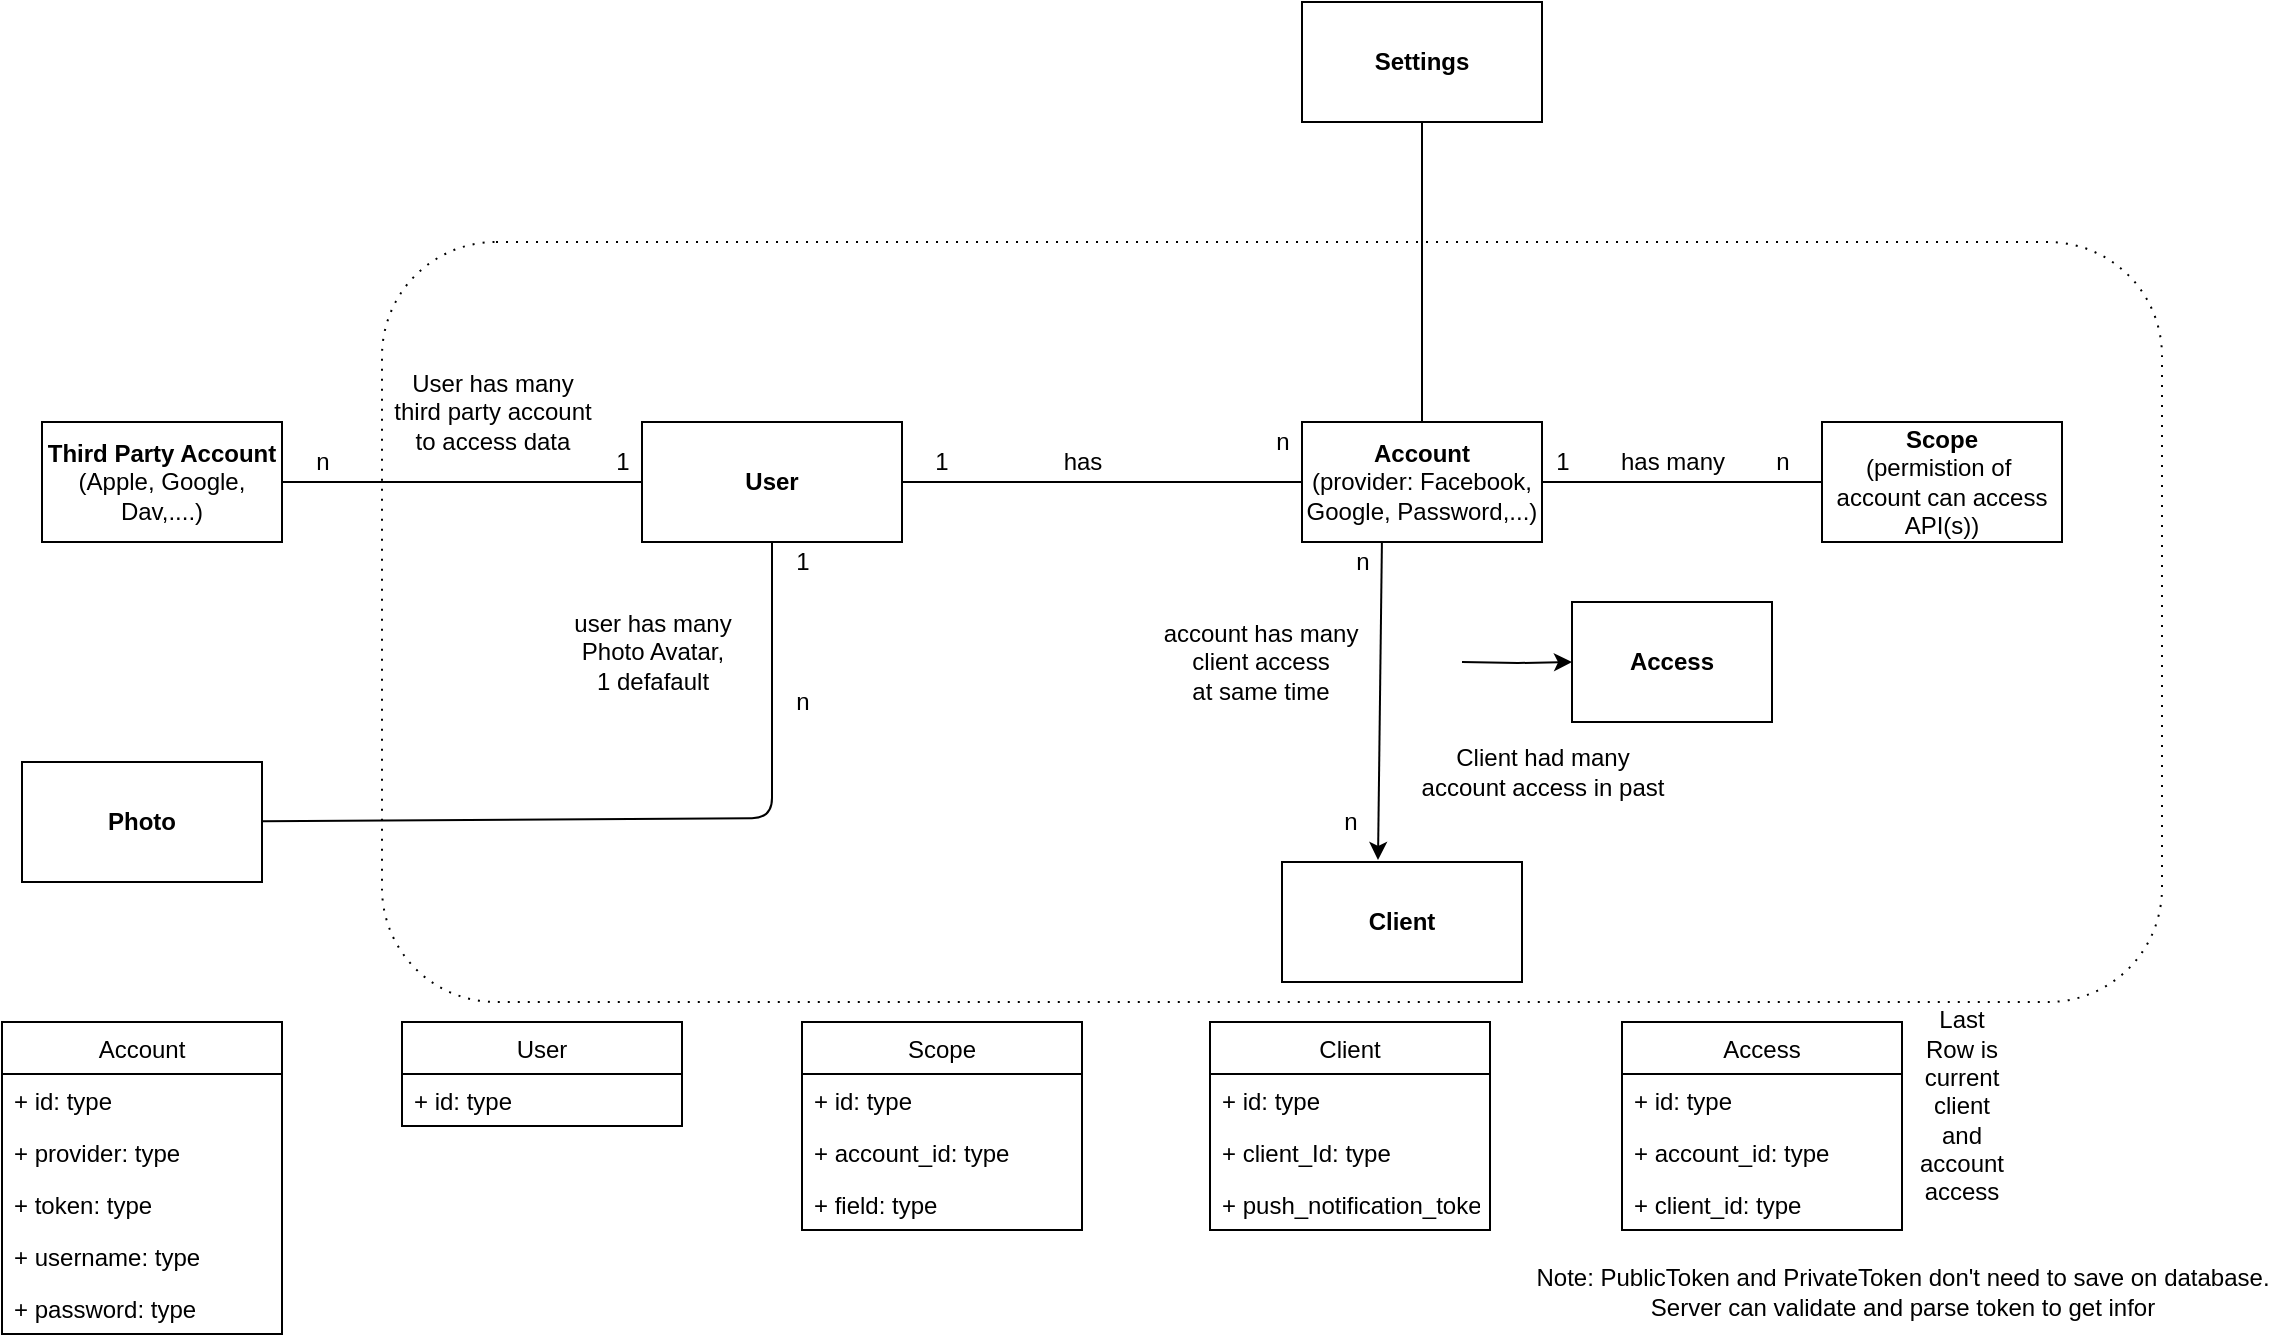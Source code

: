 <mxfile version="14.5.1" type="github">
  <diagram id="_T1tT64jIB99ebHlCavc" name="Page-1">
    <mxGraphModel dx="2253" dy="1963" grid="1" gridSize="10" guides="1" tooltips="1" connect="1" arrows="1" fold="1" page="1" pageScale="1" pageWidth="827" pageHeight="1169" math="0" shadow="0">
      <root>
        <mxCell id="0" />
        <mxCell id="1" parent="0" />
        <mxCell id="5CSSCQRA3icfxaLlaDAI-1" value="" style="shape=ext;rounded=1;html=1;whiteSpace=wrap;dashed=1;dashPattern=1 4;" vertex="1" parent="1">
          <mxGeometry x="-70" y="-10" width="890" height="380" as="geometry" />
        </mxCell>
        <mxCell id="rkbY2PcGUg7K3WNOYg2x-1" value="&lt;b&gt;User&lt;/b&gt;" style="rounded=0;whiteSpace=wrap;html=1;" parent="1" vertex="1">
          <mxGeometry x="60" y="80" width="130" height="60" as="geometry" />
        </mxCell>
        <mxCell id="rkbY2PcGUg7K3WNOYg2x-2" value="&lt;b&gt;Account&lt;/b&gt;&lt;br&gt;(provider: Facebook, Google, Password,...)" style="rounded=0;whiteSpace=wrap;html=1;" parent="1" vertex="1">
          <mxGeometry x="390" y="80" width="120" height="60" as="geometry" />
        </mxCell>
        <mxCell id="rkbY2PcGUg7K3WNOYg2x-4" value="1" style="text;html=1;strokeColor=none;fillColor=none;align=center;verticalAlign=middle;whiteSpace=wrap;rounded=0;" parent="1" vertex="1">
          <mxGeometry x="190" y="90" width="40" height="20" as="geometry" />
        </mxCell>
        <mxCell id="rkbY2PcGUg7K3WNOYg2x-5" value="n" style="text;html=1;align=center;verticalAlign=middle;resizable=0;points=[];autosize=1;" parent="1" vertex="1">
          <mxGeometry x="370" y="80" width="20" height="20" as="geometry" />
        </mxCell>
        <mxCell id="rkbY2PcGUg7K3WNOYg2x-6" value="has" style="text;html=1;align=center;verticalAlign=middle;resizable=0;points=[];autosize=1;" parent="1" vertex="1">
          <mxGeometry x="265" y="90" width="30" height="20" as="geometry" />
        </mxCell>
        <mxCell id="rkbY2PcGUg7K3WNOYg2x-7" value="&lt;b&gt;Client&lt;/b&gt;" style="rounded=0;whiteSpace=wrap;html=1;" parent="1" vertex="1">
          <mxGeometry x="380" y="300" width="120" height="60" as="geometry" />
        </mxCell>
        <mxCell id="rkbY2PcGUg7K3WNOYg2x-22" style="edgeStyle=orthogonalEdgeStyle;rounded=0;orthogonalLoop=1;jettySize=auto;html=1;entryX=0;entryY=0.5;entryDx=0;entryDy=0;" parent="1" target="rkbY2PcGUg7K3WNOYg2x-16" edge="1">
          <mxGeometry relative="1" as="geometry">
            <mxPoint x="620" y="180" as="targetPoint" />
            <mxPoint x="470" y="200" as="sourcePoint" />
          </mxGeometry>
        </mxCell>
        <mxCell id="rkbY2PcGUg7K3WNOYg2x-12" value="" style="endArrow=none;html=1;exitX=0;exitY=1;exitDx=0;exitDy=0;entryX=0;entryY=0.5;entryDx=0;entryDy=0;" parent="1" source="rkbY2PcGUg7K3WNOYg2x-4" target="rkbY2PcGUg7K3WNOYg2x-2" edge="1">
          <mxGeometry width="50" height="50" relative="1" as="geometry">
            <mxPoint x="390" y="410" as="sourcePoint" />
            <mxPoint x="440" y="360" as="targetPoint" />
          </mxGeometry>
        </mxCell>
        <mxCell id="rkbY2PcGUg7K3WNOYg2x-16" value="&lt;b&gt;Access&lt;/b&gt;" style="rounded=0;whiteSpace=wrap;html=1;" parent="1" vertex="1">
          <mxGeometry x="525" y="170" width="100" height="60" as="geometry" />
        </mxCell>
        <mxCell id="rkbY2PcGUg7K3WNOYg2x-17" value="&lt;b&gt;Scope&lt;/b&gt;&lt;br&gt;(permistion of&amp;nbsp; account can access API(s))" style="rounded=0;whiteSpace=wrap;html=1;" parent="1" vertex="1">
          <mxGeometry x="650" y="80" width="120" height="60" as="geometry" />
        </mxCell>
        <mxCell id="rkbY2PcGUg7K3WNOYg2x-18" value="" style="endArrow=none;html=1;entryX=0;entryY=0.5;entryDx=0;entryDy=0;exitX=1;exitY=0.5;exitDx=0;exitDy=0;" parent="1" source="rkbY2PcGUg7K3WNOYg2x-2" target="rkbY2PcGUg7K3WNOYg2x-17" edge="1">
          <mxGeometry width="50" height="50" relative="1" as="geometry">
            <mxPoint x="390" y="410" as="sourcePoint" />
            <mxPoint x="440" y="360" as="targetPoint" />
          </mxGeometry>
        </mxCell>
        <mxCell id="rkbY2PcGUg7K3WNOYg2x-19" value="1" style="text;html=1;align=center;verticalAlign=middle;resizable=0;points=[];autosize=1;" parent="1" vertex="1">
          <mxGeometry x="510" y="90" width="20" height="20" as="geometry" />
        </mxCell>
        <mxCell id="rkbY2PcGUg7K3WNOYg2x-20" value="n" style="text;html=1;align=center;verticalAlign=middle;resizable=0;points=[];autosize=1;" parent="1" vertex="1">
          <mxGeometry x="620" y="90" width="20" height="20" as="geometry" />
        </mxCell>
        <mxCell id="rkbY2PcGUg7K3WNOYg2x-21" value="has many" style="text;html=1;align=center;verticalAlign=middle;resizable=0;points=[];autosize=1;" parent="1" vertex="1">
          <mxGeometry x="540" y="90" width="70" height="20" as="geometry" />
        </mxCell>
        <mxCell id="rkbY2PcGUg7K3WNOYg2x-24" value="" style="endArrow=classic;html=1;exitX=0.333;exitY=1;exitDx=0;exitDy=0;exitPerimeter=0;entryX=0.4;entryY=-0.017;entryDx=0;entryDy=0;entryPerimeter=0;" parent="1" source="rkbY2PcGUg7K3WNOYg2x-2" target="rkbY2PcGUg7K3WNOYg2x-7" edge="1">
          <mxGeometry width="50" height="50" relative="1" as="geometry">
            <mxPoint x="430" y="150" as="sourcePoint" />
            <mxPoint x="432" y="239" as="targetPoint" />
          </mxGeometry>
        </mxCell>
        <mxCell id="rkbY2PcGUg7K3WNOYg2x-26" value="n" style="text;html=1;align=center;verticalAlign=middle;resizable=0;points=[];autosize=1;" parent="1" vertex="1">
          <mxGeometry x="410" y="140" width="20" height="20" as="geometry" />
        </mxCell>
        <mxCell id="rkbY2PcGUg7K3WNOYg2x-27" value="n" style="text;html=1;align=center;verticalAlign=middle;resizable=0;points=[];autosize=1;" parent="1" vertex="1">
          <mxGeometry x="404" y="270" width="20" height="20" as="geometry" />
        </mxCell>
        <mxCell id="rkbY2PcGUg7K3WNOYg2x-28" value="account has many &lt;br&gt;client access &lt;br&gt;at same time" style="text;html=1;align=center;verticalAlign=middle;resizable=0;points=[];autosize=1;" parent="1" vertex="1">
          <mxGeometry x="314" y="175" width="110" height="50" as="geometry" />
        </mxCell>
        <mxCell id="rkbY2PcGUg7K3WNOYg2x-30" value="&lt;b&gt;Photo&lt;/b&gt;" style="rounded=0;whiteSpace=wrap;html=1;" parent="1" vertex="1">
          <mxGeometry x="-250" y="250" width="120" height="60" as="geometry" />
        </mxCell>
        <mxCell id="rkbY2PcGUg7K3WNOYg2x-31" value="" style="endArrow=none;html=1;exitX=0.5;exitY=1;exitDx=0;exitDy=0;" parent="1" source="rkbY2PcGUg7K3WNOYg2x-1" target="rkbY2PcGUg7K3WNOYg2x-30" edge="1">
          <mxGeometry width="50" height="50" relative="1" as="geometry">
            <mxPoint x="390" y="400" as="sourcePoint" />
            <mxPoint x="440" y="350" as="targetPoint" />
            <Array as="points">
              <mxPoint x="125" y="278" />
            </Array>
          </mxGeometry>
        </mxCell>
        <mxCell id="rkbY2PcGUg7K3WNOYg2x-32" value="user has many &lt;br&gt;Photo Avatar, &lt;br&gt;1 defafault" style="text;html=1;align=center;verticalAlign=middle;resizable=0;points=[];autosize=1;" parent="1" vertex="1">
          <mxGeometry x="20" y="170" width="90" height="50" as="geometry" />
        </mxCell>
        <mxCell id="rkbY2PcGUg7K3WNOYg2x-33" value="1" style="text;html=1;align=center;verticalAlign=middle;resizable=0;points=[];autosize=1;" parent="1" vertex="1">
          <mxGeometry x="130" y="140" width="20" height="20" as="geometry" />
        </mxCell>
        <mxCell id="rkbY2PcGUg7K3WNOYg2x-34" value="n" style="text;html=1;align=center;verticalAlign=middle;resizable=0;points=[];autosize=1;" parent="1" vertex="1">
          <mxGeometry x="130" y="210" width="20" height="20" as="geometry" />
        </mxCell>
        <mxCell id="rkbY2PcGUg7K3WNOYg2x-37" value="&lt;b&gt;Third Party Account&lt;/b&gt;&lt;br&gt;(Apple, Google, Dav,....)" style="rounded=0;whiteSpace=wrap;html=1;" parent="1" vertex="1">
          <mxGeometry x="-240" y="80" width="120" height="60" as="geometry" />
        </mxCell>
        <mxCell id="rkbY2PcGUg7K3WNOYg2x-38" value="&lt;b&gt;Settings&lt;/b&gt;" style="rounded=0;whiteSpace=wrap;html=1;" parent="1" vertex="1">
          <mxGeometry x="390" y="-130" width="120" height="60" as="geometry" />
        </mxCell>
        <mxCell id="rkbY2PcGUg7K3WNOYg2x-39" value="" style="endArrow=none;html=1;entryX=0.5;entryY=1;entryDx=0;entryDy=0;exitX=0.5;exitY=0;exitDx=0;exitDy=0;" parent="1" source="rkbY2PcGUg7K3WNOYg2x-2" target="rkbY2PcGUg7K3WNOYg2x-38" edge="1">
          <mxGeometry width="50" height="50" relative="1" as="geometry">
            <mxPoint x="390" y="400" as="sourcePoint" />
            <mxPoint x="440" y="350" as="targetPoint" />
          </mxGeometry>
        </mxCell>
        <mxCell id="rkbY2PcGUg7K3WNOYg2x-40" value="" style="endArrow=none;html=1;exitX=1;exitY=0.5;exitDx=0;exitDy=0;entryX=0;entryY=0.5;entryDx=0;entryDy=0;" parent="1" source="rkbY2PcGUg7K3WNOYg2x-37" target="rkbY2PcGUg7K3WNOYg2x-1" edge="1">
          <mxGeometry width="50" height="50" relative="1" as="geometry">
            <mxPoint x="390" y="400" as="sourcePoint" />
            <mxPoint x="440" y="350" as="targetPoint" />
          </mxGeometry>
        </mxCell>
        <mxCell id="rkbY2PcGUg7K3WNOYg2x-41" value="1" style="text;html=1;align=center;verticalAlign=middle;resizable=0;points=[];autosize=1;" parent="1" vertex="1">
          <mxGeometry x="40" y="90" width="20" height="20" as="geometry" />
        </mxCell>
        <mxCell id="rkbY2PcGUg7K3WNOYg2x-42" value="n" style="text;html=1;align=center;verticalAlign=middle;resizable=0;points=[];autosize=1;" parent="1" vertex="1">
          <mxGeometry x="-110" y="90" width="20" height="20" as="geometry" />
        </mxCell>
        <mxCell id="rkbY2PcGUg7K3WNOYg2x-43" value="User has many &lt;br&gt;third party account &lt;br&gt;to access data" style="text;html=1;align=center;verticalAlign=middle;resizable=0;points=[];autosize=1;" parent="1" vertex="1">
          <mxGeometry x="-70" y="50" width="110" height="50" as="geometry" />
        </mxCell>
        <mxCell id="rkbY2PcGUg7K3WNOYg2x-45" value="Account" style="swimlane;fontStyle=0;childLayout=stackLayout;horizontal=1;startSize=26;fillColor=none;horizontalStack=0;resizeParent=1;resizeParentMax=0;resizeLast=0;collapsible=1;marginBottom=0;" parent="1" vertex="1">
          <mxGeometry x="-260" y="380" width="140" height="156" as="geometry">
            <mxRectangle x="-260" y="380" width="80" height="26" as="alternateBounds" />
          </mxGeometry>
        </mxCell>
        <mxCell id="rkbY2PcGUg7K3WNOYg2x-50" value="+ id: type" style="text;strokeColor=none;fillColor=none;align=left;verticalAlign=top;spacingLeft=4;spacingRight=4;overflow=hidden;rotatable=0;points=[[0,0.5],[1,0.5]];portConstraint=eastwest;" parent="rkbY2PcGUg7K3WNOYg2x-45" vertex="1">
          <mxGeometry y="26" width="140" height="26" as="geometry" />
        </mxCell>
        <mxCell id="rkbY2PcGUg7K3WNOYg2x-46" value="+ provider: type" style="text;strokeColor=none;fillColor=none;align=left;verticalAlign=top;spacingLeft=4;spacingRight=4;overflow=hidden;rotatable=0;points=[[0,0.5],[1,0.5]];portConstraint=eastwest;" parent="rkbY2PcGUg7K3WNOYg2x-45" vertex="1">
          <mxGeometry y="52" width="140" height="26" as="geometry" />
        </mxCell>
        <mxCell id="rkbY2PcGUg7K3WNOYg2x-47" value="+ token: type" style="text;strokeColor=none;fillColor=none;align=left;verticalAlign=top;spacingLeft=4;spacingRight=4;overflow=hidden;rotatable=0;points=[[0,0.5],[1,0.5]];portConstraint=eastwest;" parent="rkbY2PcGUg7K3WNOYg2x-45" vertex="1">
          <mxGeometry y="78" width="140" height="26" as="geometry" />
        </mxCell>
        <mxCell id="rkbY2PcGUg7K3WNOYg2x-48" value="+ username: type" style="text;strokeColor=none;fillColor=none;align=left;verticalAlign=top;spacingLeft=4;spacingRight=4;overflow=hidden;rotatable=0;points=[[0,0.5],[1,0.5]];portConstraint=eastwest;" parent="rkbY2PcGUg7K3WNOYg2x-45" vertex="1">
          <mxGeometry y="104" width="140" height="26" as="geometry" />
        </mxCell>
        <mxCell id="rkbY2PcGUg7K3WNOYg2x-49" value="+ password: type" style="text;strokeColor=none;fillColor=none;align=left;verticalAlign=top;spacingLeft=4;spacingRight=4;overflow=hidden;rotatable=0;points=[[0,0.5],[1,0.5]];portConstraint=eastwest;" parent="rkbY2PcGUg7K3WNOYg2x-45" vertex="1">
          <mxGeometry y="130" width="140" height="26" as="geometry" />
        </mxCell>
        <mxCell id="rkbY2PcGUg7K3WNOYg2x-55" value="User" style="swimlane;fontStyle=0;childLayout=stackLayout;horizontal=1;startSize=26;fillColor=none;horizontalStack=0;resizeParent=1;resizeParentMax=0;resizeLast=0;collapsible=1;marginBottom=0;" parent="1" vertex="1">
          <mxGeometry x="-60" y="380" width="140" height="52" as="geometry" />
        </mxCell>
        <mxCell id="rkbY2PcGUg7K3WNOYg2x-56" value="+ id: type" style="text;strokeColor=none;fillColor=none;align=left;verticalAlign=top;spacingLeft=4;spacingRight=4;overflow=hidden;rotatable=0;points=[[0,0.5],[1,0.5]];portConstraint=eastwest;" parent="rkbY2PcGUg7K3WNOYg2x-55" vertex="1">
          <mxGeometry y="26" width="140" height="26" as="geometry" />
        </mxCell>
        <mxCell id="rkbY2PcGUg7K3WNOYg2x-59" value="Scope" style="swimlane;fontStyle=0;childLayout=stackLayout;horizontal=1;startSize=26;fillColor=none;horizontalStack=0;resizeParent=1;resizeParentMax=0;resizeLast=0;collapsible=1;marginBottom=0;" parent="1" vertex="1">
          <mxGeometry x="140" y="380" width="140" height="104" as="geometry" />
        </mxCell>
        <mxCell id="rkbY2PcGUg7K3WNOYg2x-60" value="+ id: type" style="text;strokeColor=none;fillColor=none;align=left;verticalAlign=top;spacingLeft=4;spacingRight=4;overflow=hidden;rotatable=0;points=[[0,0.5],[1,0.5]];portConstraint=eastwest;" parent="rkbY2PcGUg7K3WNOYg2x-59" vertex="1">
          <mxGeometry y="26" width="140" height="26" as="geometry" />
        </mxCell>
        <mxCell id="rkbY2PcGUg7K3WNOYg2x-61" value="+ account_id: type" style="text;strokeColor=none;fillColor=none;align=left;verticalAlign=top;spacingLeft=4;spacingRight=4;overflow=hidden;rotatable=0;points=[[0,0.5],[1,0.5]];portConstraint=eastwest;" parent="rkbY2PcGUg7K3WNOYg2x-59" vertex="1">
          <mxGeometry y="52" width="140" height="26" as="geometry" />
        </mxCell>
        <mxCell id="rkbY2PcGUg7K3WNOYg2x-62" value="+ field: type" style="text;strokeColor=none;fillColor=none;align=left;verticalAlign=top;spacingLeft=4;spacingRight=4;overflow=hidden;rotatable=0;points=[[0,0.5],[1,0.5]];portConstraint=eastwest;" parent="rkbY2PcGUg7K3WNOYg2x-59" vertex="1">
          <mxGeometry y="78" width="140" height="26" as="geometry" />
        </mxCell>
        <mxCell id="rkbY2PcGUg7K3WNOYg2x-63" value="Client" style="swimlane;fontStyle=0;childLayout=stackLayout;horizontal=1;startSize=26;fillColor=none;horizontalStack=0;resizeParent=1;resizeParentMax=0;resizeLast=0;collapsible=1;marginBottom=0;" parent="1" vertex="1">
          <mxGeometry x="344" y="380" width="140" height="104" as="geometry" />
        </mxCell>
        <mxCell id="rkbY2PcGUg7K3WNOYg2x-64" value="+ id: type" style="text;strokeColor=none;fillColor=none;align=left;verticalAlign=top;spacingLeft=4;spacingRight=4;overflow=hidden;rotatable=0;points=[[0,0.5],[1,0.5]];portConstraint=eastwest;" parent="rkbY2PcGUg7K3WNOYg2x-63" vertex="1">
          <mxGeometry y="26" width="140" height="26" as="geometry" />
        </mxCell>
        <mxCell id="rkbY2PcGUg7K3WNOYg2x-65" value="+ client_Id: type" style="text;strokeColor=none;fillColor=none;align=left;verticalAlign=top;spacingLeft=4;spacingRight=4;overflow=hidden;rotatable=0;points=[[0,0.5],[1,0.5]];portConstraint=eastwest;" parent="rkbY2PcGUg7K3WNOYg2x-63" vertex="1">
          <mxGeometry y="52" width="140" height="26" as="geometry" />
        </mxCell>
        <mxCell id="rkbY2PcGUg7K3WNOYg2x-66" value="+ push_notification_token: type" style="text;strokeColor=none;fillColor=none;align=left;verticalAlign=top;spacingLeft=4;spacingRight=4;overflow=hidden;rotatable=0;points=[[0,0.5],[1,0.5]];portConstraint=eastwest;" parent="rkbY2PcGUg7K3WNOYg2x-63" vertex="1">
          <mxGeometry y="78" width="140" height="26" as="geometry" />
        </mxCell>
        <mxCell id="rkbY2PcGUg7K3WNOYg2x-67" value="Access" style="swimlane;fontStyle=0;childLayout=stackLayout;horizontal=1;startSize=26;fillColor=none;horizontalStack=0;resizeParent=1;resizeParentMax=0;resizeLast=0;collapsible=1;marginBottom=0;" parent="1" vertex="1">
          <mxGeometry x="550" y="380" width="140" height="104" as="geometry" />
        </mxCell>
        <mxCell id="rkbY2PcGUg7K3WNOYg2x-68" value="+ id: type" style="text;strokeColor=none;fillColor=none;align=left;verticalAlign=top;spacingLeft=4;spacingRight=4;overflow=hidden;rotatable=0;points=[[0,0.5],[1,0.5]];portConstraint=eastwest;" parent="rkbY2PcGUg7K3WNOYg2x-67" vertex="1">
          <mxGeometry y="26" width="140" height="26" as="geometry" />
        </mxCell>
        <mxCell id="rkbY2PcGUg7K3WNOYg2x-69" value="+ account_id: type" style="text;strokeColor=none;fillColor=none;align=left;verticalAlign=top;spacingLeft=4;spacingRight=4;overflow=hidden;rotatable=0;points=[[0,0.5],[1,0.5]];portConstraint=eastwest;" parent="rkbY2PcGUg7K3WNOYg2x-67" vertex="1">
          <mxGeometry y="52" width="140" height="26" as="geometry" />
        </mxCell>
        <mxCell id="rkbY2PcGUg7K3WNOYg2x-70" value="+ client_id: type" style="text;strokeColor=none;fillColor=none;align=left;verticalAlign=top;spacingLeft=4;spacingRight=4;overflow=hidden;rotatable=0;points=[[0,0.5],[1,0.5]];portConstraint=eastwest;" parent="rkbY2PcGUg7K3WNOYg2x-67" vertex="1">
          <mxGeometry y="78" width="140" height="26" as="geometry" />
        </mxCell>
        <mxCell id="rkbY2PcGUg7K3WNOYg2x-72" value="Note: PublicToken and PrivateToken don&#39;t need to save on database. &lt;br&gt;Server can validate and parse token to get infor" style="text;html=1;align=center;verticalAlign=middle;resizable=0;points=[];autosize=1;" parent="1" vertex="1">
          <mxGeometry x="500" y="500" width="380" height="30" as="geometry" />
        </mxCell>
        <mxCell id="DgGmJF3Q3-mLwrnja1q9-1" value="Client had many &lt;br&gt;account access in past" style="text;html=1;align=center;verticalAlign=middle;resizable=0;points=[];autosize=1;" parent="1" vertex="1">
          <mxGeometry x="440" y="240" width="140" height="30" as="geometry" />
        </mxCell>
        <mxCell id="DgGmJF3Q3-mLwrnja1q9-2" value="Last Row is current client and account access" style="text;html=1;strokeColor=none;fillColor=none;align=center;verticalAlign=middle;whiteSpace=wrap;rounded=0;" parent="1" vertex="1">
          <mxGeometry x="700" y="412" width="40" height="20" as="geometry" />
        </mxCell>
      </root>
    </mxGraphModel>
  </diagram>
</mxfile>
